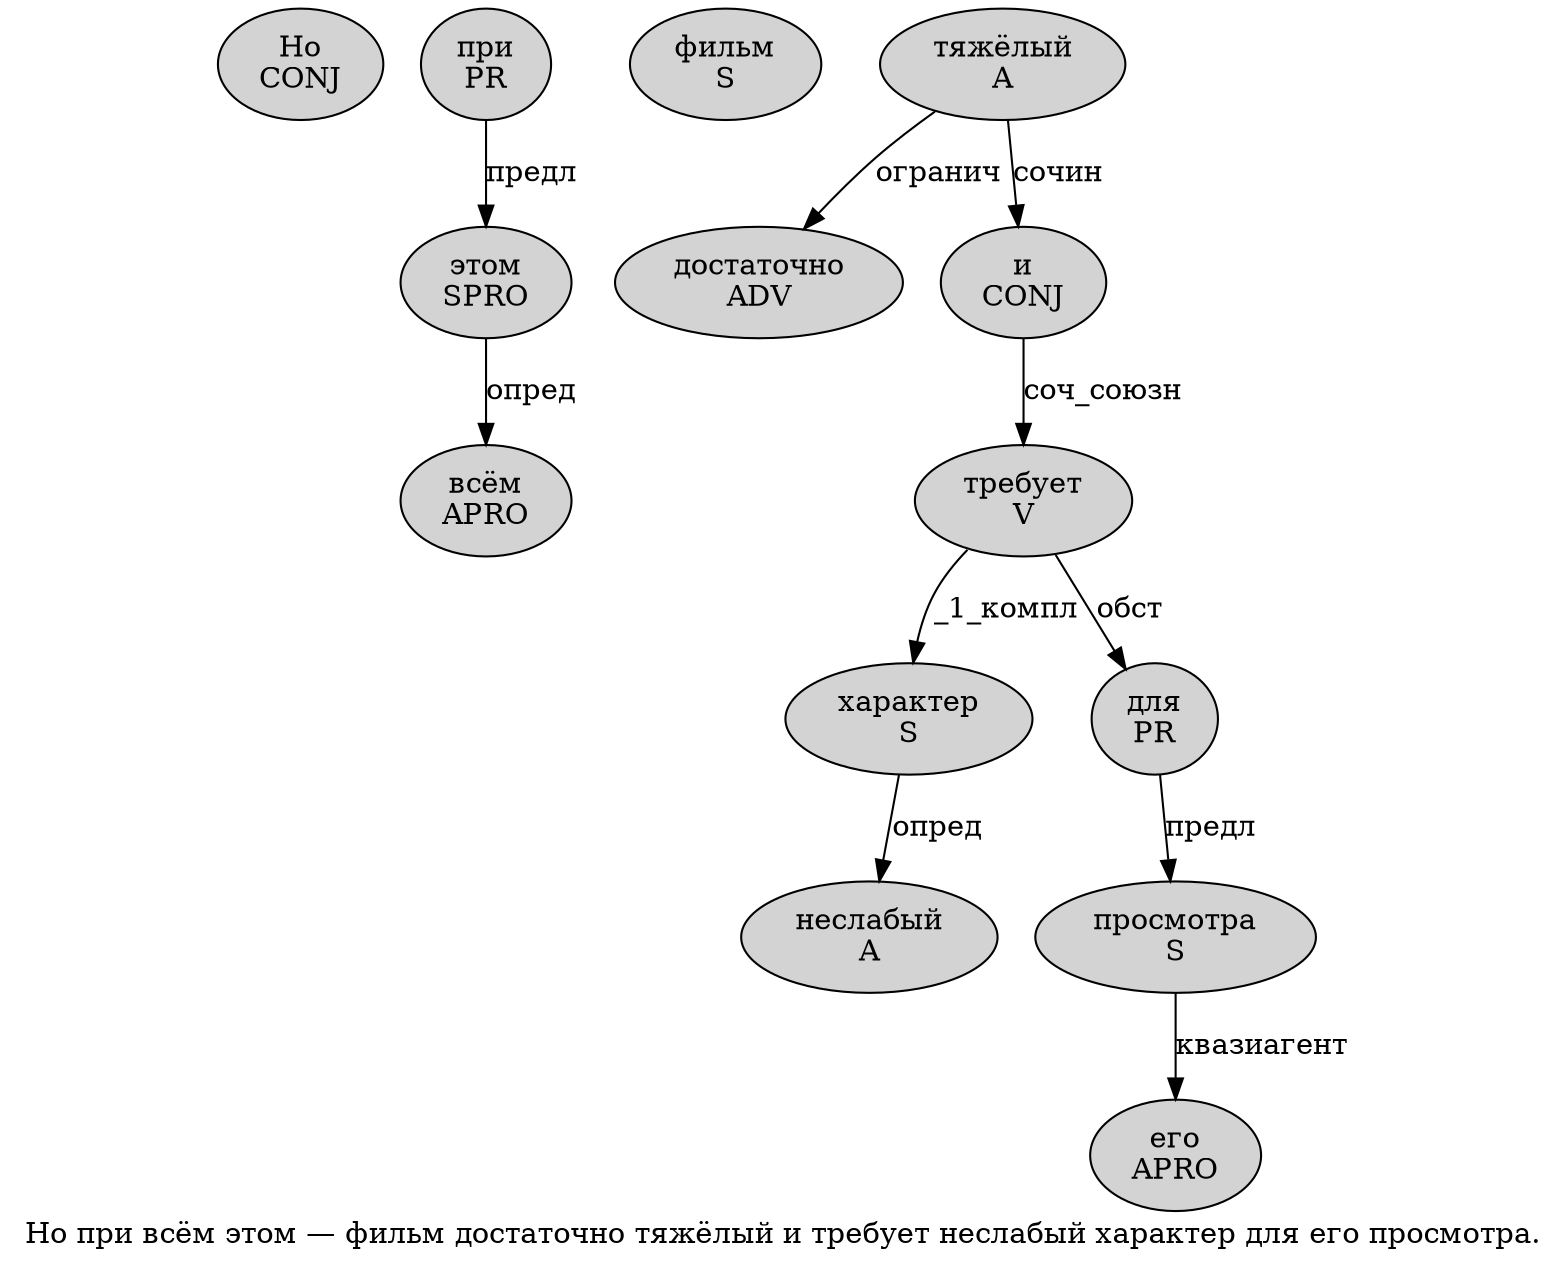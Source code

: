 digraph SENTENCE_1773 {
	graph [label="Но при всём этом — фильм достаточно тяжёлый и требует неслабый характер для его просмотра."]
	node [style=filled]
		0 [label="Но
CONJ" color="" fillcolor=lightgray penwidth=1 shape=ellipse]
		1 [label="при
PR" color="" fillcolor=lightgray penwidth=1 shape=ellipse]
		2 [label="всём
APRO" color="" fillcolor=lightgray penwidth=1 shape=ellipse]
		3 [label="этом
SPRO" color="" fillcolor=lightgray penwidth=1 shape=ellipse]
		5 [label="фильм
S" color="" fillcolor=lightgray penwidth=1 shape=ellipse]
		6 [label="достаточно
ADV" color="" fillcolor=lightgray penwidth=1 shape=ellipse]
		7 [label="тяжёлый
A" color="" fillcolor=lightgray penwidth=1 shape=ellipse]
		8 [label="и
CONJ" color="" fillcolor=lightgray penwidth=1 shape=ellipse]
		9 [label="требует
V" color="" fillcolor=lightgray penwidth=1 shape=ellipse]
		10 [label="неслабый
A" color="" fillcolor=lightgray penwidth=1 shape=ellipse]
		11 [label="характер
S" color="" fillcolor=lightgray penwidth=1 shape=ellipse]
		12 [label="для
PR" color="" fillcolor=lightgray penwidth=1 shape=ellipse]
		13 [label="его
APRO" color="" fillcolor=lightgray penwidth=1 shape=ellipse]
		14 [label="просмотра
S" color="" fillcolor=lightgray penwidth=1 shape=ellipse]
			3 -> 2 [label="опред"]
			11 -> 10 [label="опред"]
			7 -> 6 [label="огранич"]
			7 -> 8 [label="сочин"]
			14 -> 13 [label="квазиагент"]
			9 -> 11 [label="_1_компл"]
			9 -> 12 [label="обст"]
			8 -> 9 [label="соч_союзн"]
			1 -> 3 [label="предл"]
			12 -> 14 [label="предл"]
}